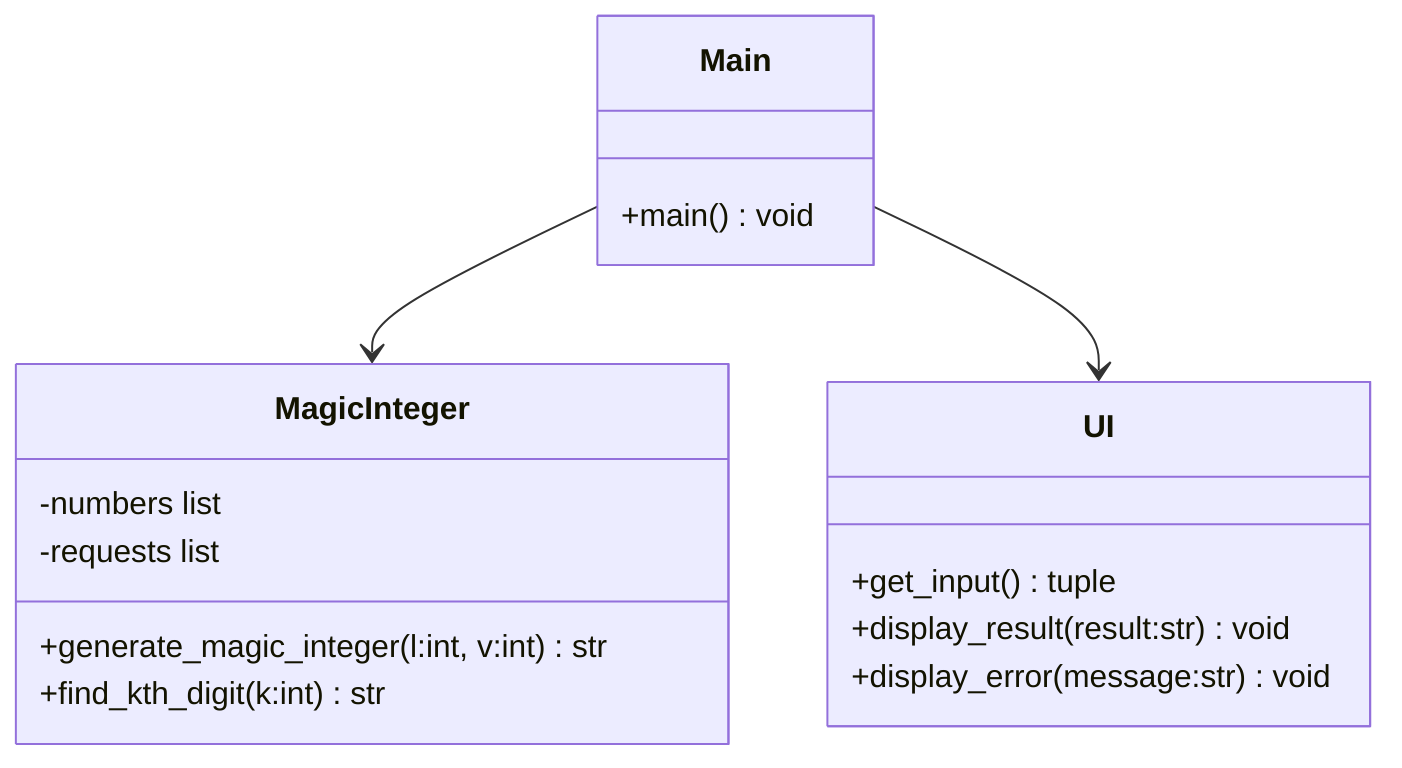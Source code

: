 classDiagram
    class Main {
        +main() void
    }
    class MagicInteger {
        -numbers list
        -requests list
        +generate_magic_integer(l:int, v:int) str
        +find_kth_digit(k:int) str
    }
    class UI {
        +get_input() tuple
        +display_result(result:str) void
        +display_error(message:str) void
    }
    Main --> MagicInteger
    Main --> UI